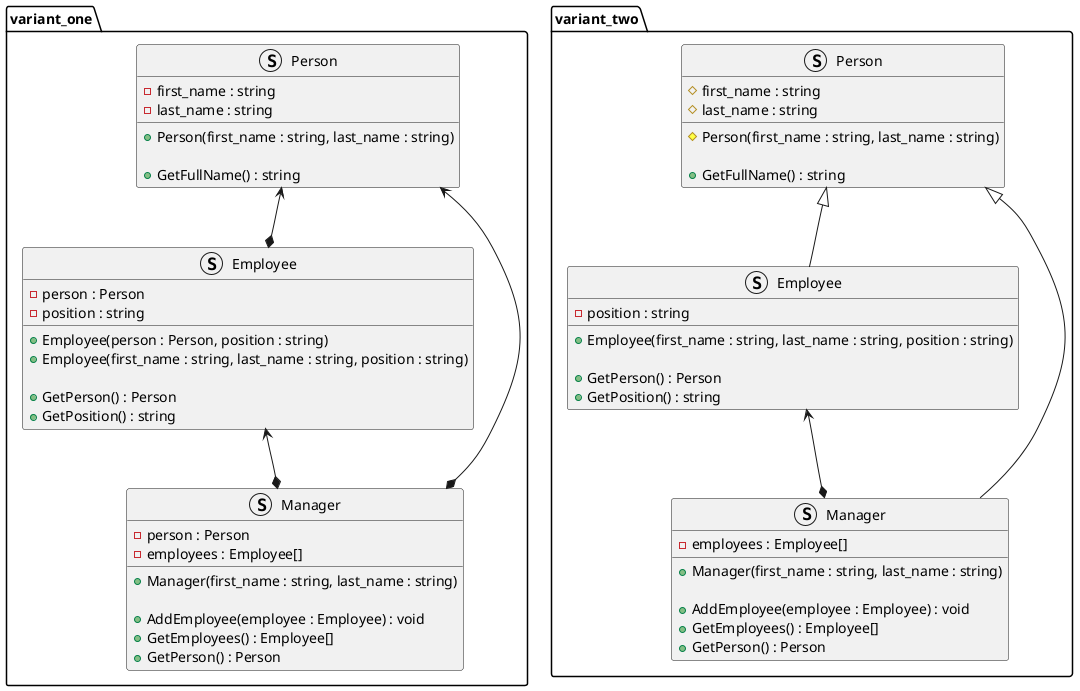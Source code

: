 @startuml
'https://plantuml.com/class-diagram

package variant_one {
struct Person {
- first_name : string
- last_name : string

+ Person(first_name : string, last_name : string)

+ GetFullName() : string
}

struct Employee {
- person : Person
- position : string

+ Employee(person : Person, position : string)
+ Employee(first_name : string, last_name : string, position : string)

+ GetPerson() : Person
+ GetPosition() : string
}
Person <--* Employee

struct Manager {
- person : Person
- employees : Employee[]

+ Manager(first_name : string, last_name : string)

+ AddEmployee(employee : Employee) : void
+ GetEmployees() : Employee[]
+ GetPerson() : Person
}
Person <--* Manager
Employee <--* Manager
}

package variant_two {
struct Person {
# first_name : string
# last_name : string

# Person(first_name : string, last_name : string)

+ GetFullName() : string
}

struct Employee {
- position : string

+ Employee(first_name : string, last_name : string, position : string)

+ GetPerson() : Person
+ GetPosition() : string
}
Person <|-- Employee

struct Manager {
- employees : Employee[]

+ Manager(first_name : string, last_name : string)

+ AddEmployee(employee : Employee) : void
+ GetEmployees() : Employee[]
+ GetPerson() : Person
}
Person <|-- Manager
Employee <--* Manager
}

@enduml